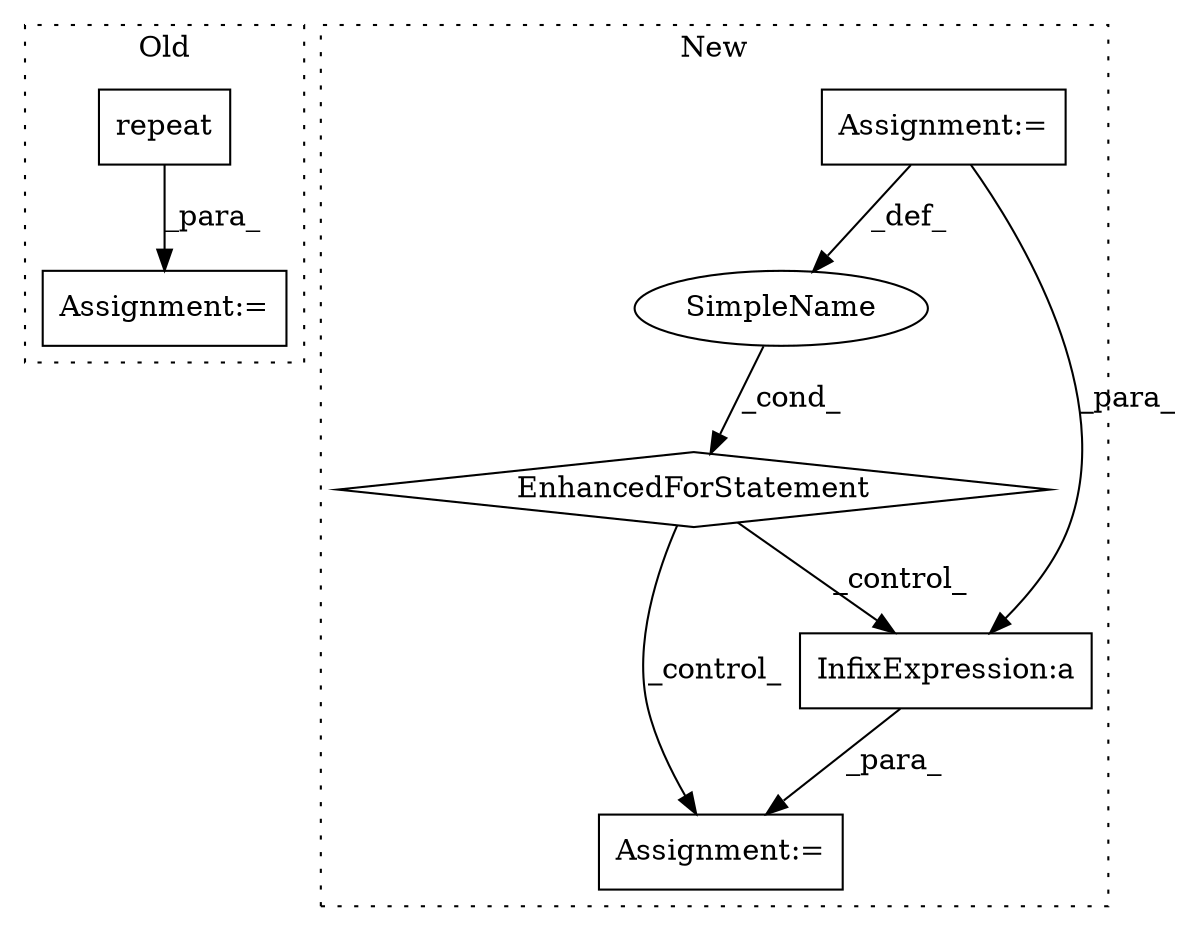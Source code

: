 digraph G {
subgraph cluster0 {
1 [label="repeat" a="32" s="6236,6292" l="7,1" shape="box"];
4 [label="Assignment:=" a="7" s="6229" l="1" shape="box"];
label = "Old";
style="dotted";
}
subgraph cluster1 {
2 [label="EnhancedForStatement" a="70" s="7030,7108" l="53,2" shape="diamond"];
3 [label="Assignment:=" a="7" s="7030,7108" l="53,2" shape="box"];
5 [label="Assignment:=" a="7" s="7204" l="1" shape="box"];
6 [label="SimpleName" a="42" s="7087" l="1" shape="ellipse"];
7 [label="InfixExpression:a" a="27" s="7215" l="3" shape="box"];
label = "New";
style="dotted";
}
1 -> 4 [label="_para_"];
2 -> 5 [label="_control_"];
2 -> 7 [label="_control_"];
3 -> 6 [label="_def_"];
3 -> 7 [label="_para_"];
6 -> 2 [label="_cond_"];
7 -> 5 [label="_para_"];
}